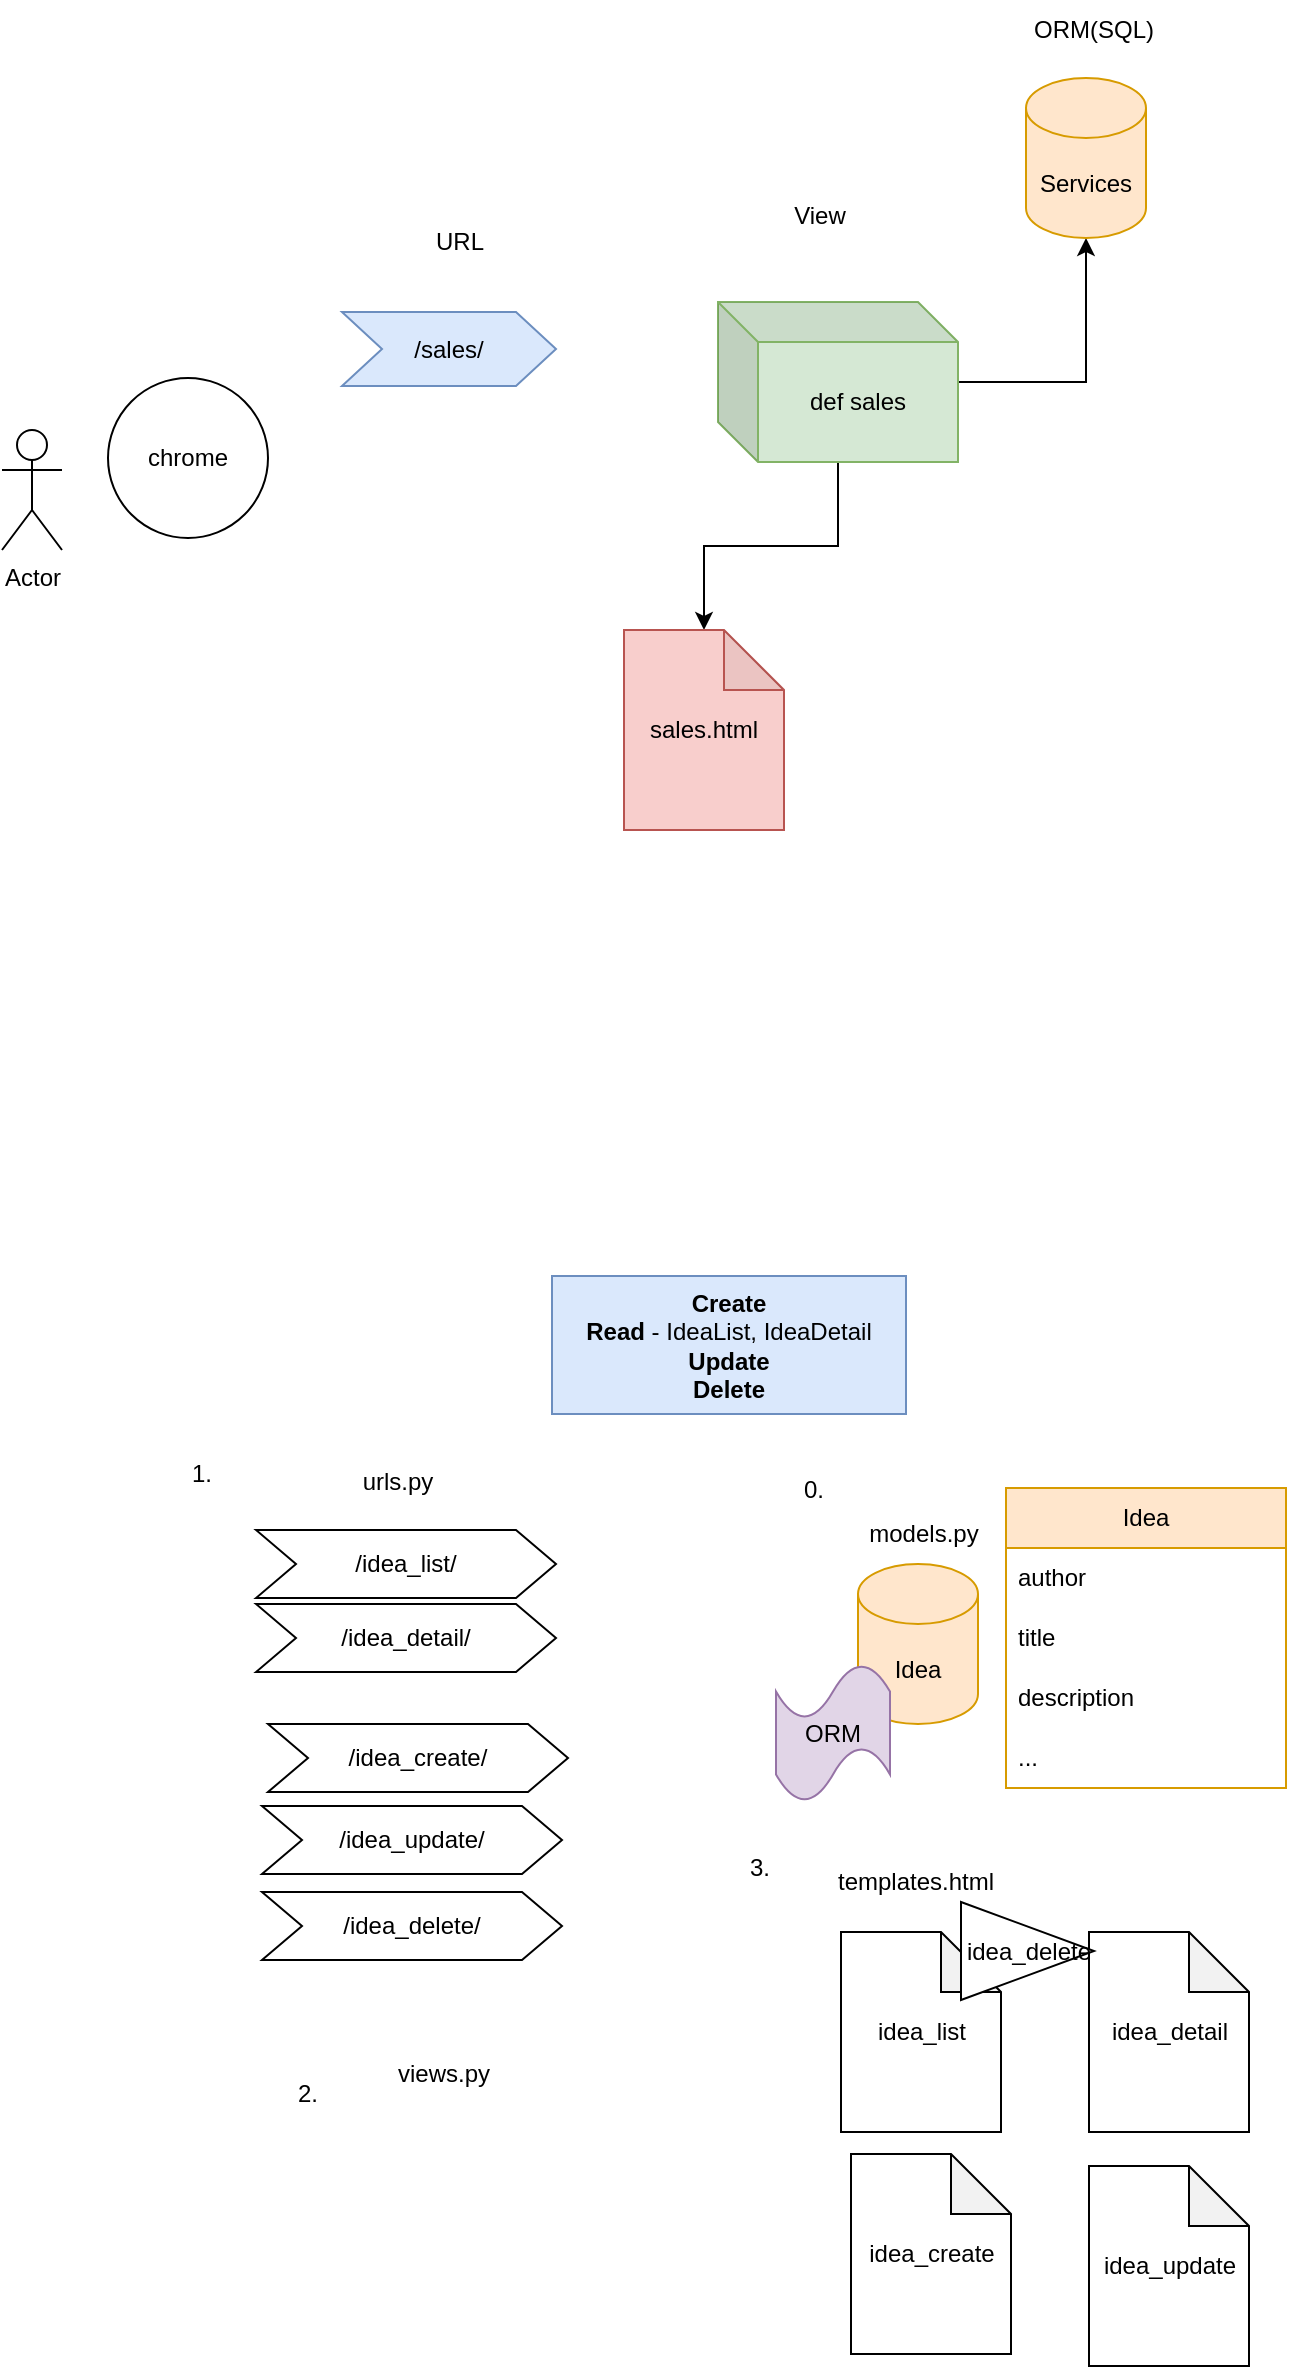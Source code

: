 <mxfile version="22.1.3" type="device">
  <diagram name="Page-1" id="FhVqyLNNMotR_UKM4Bwt">
    <mxGraphModel dx="625" dy="345" grid="0" gridSize="10" guides="1" tooltips="1" connect="1" arrows="1" fold="1" page="0" pageScale="1" pageWidth="850" pageHeight="1100" math="0" shadow="0">
      <root>
        <mxCell id="0" />
        <mxCell id="1" parent="0" />
        <mxCell id="BxB_oSbhjdNwd_H4GFx3-1" value="Actor" style="shape=umlActor;verticalLabelPosition=bottom;verticalAlign=top;html=1;outlineConnect=0;" parent="1" vertex="1">
          <mxGeometry x="197" y="398" width="30" height="60" as="geometry" />
        </mxCell>
        <mxCell id="BxB_oSbhjdNwd_H4GFx3-2" value="chrome" style="ellipse;whiteSpace=wrap;html=1;aspect=fixed;" parent="1" vertex="1">
          <mxGeometry x="250" y="372" width="80" height="80" as="geometry" />
        </mxCell>
        <mxCell id="BxB_oSbhjdNwd_H4GFx3-3" value="/sales/" style="shape=step;perimeter=stepPerimeter;whiteSpace=wrap;html=1;fixedSize=1;fillColor=#dae8fc;strokeColor=#6c8ebf;" parent="1" vertex="1">
          <mxGeometry x="367" y="339" width="107" height="37" as="geometry" />
        </mxCell>
        <mxCell id="BxB_oSbhjdNwd_H4GFx3-4" value="URL" style="text;html=1;strokeColor=none;fillColor=none;align=center;verticalAlign=middle;whiteSpace=wrap;rounded=0;" parent="1" vertex="1">
          <mxGeometry x="396" y="289" width="60" height="30" as="geometry" />
        </mxCell>
        <mxCell id="BxB_oSbhjdNwd_H4GFx3-8" style="edgeStyle=orthogonalEdgeStyle;rounded=0;orthogonalLoop=1;jettySize=auto;html=1;" parent="1" source="BxB_oSbhjdNwd_H4GFx3-5" target="BxB_oSbhjdNwd_H4GFx3-7" edge="1">
          <mxGeometry relative="1" as="geometry" />
        </mxCell>
        <mxCell id="BxB_oSbhjdNwd_H4GFx3-11" style="edgeStyle=orthogonalEdgeStyle;rounded=0;orthogonalLoop=1;jettySize=auto;html=1;" parent="1" source="BxB_oSbhjdNwd_H4GFx3-5" target="BxB_oSbhjdNwd_H4GFx3-10" edge="1">
          <mxGeometry relative="1" as="geometry" />
        </mxCell>
        <mxCell id="BxB_oSbhjdNwd_H4GFx3-5" value="def sales" style="shape=cube;whiteSpace=wrap;html=1;boundedLbl=1;backgroundOutline=1;darkOpacity=0.05;darkOpacity2=0.1;fillColor=#d5e8d4;strokeColor=#82b366;" parent="1" vertex="1">
          <mxGeometry x="555" y="334" width="120" height="80" as="geometry" />
        </mxCell>
        <mxCell id="BxB_oSbhjdNwd_H4GFx3-6" value="View" style="text;html=1;strokeColor=none;fillColor=none;align=center;verticalAlign=middle;whiteSpace=wrap;rounded=0;" parent="1" vertex="1">
          <mxGeometry x="576" y="276" width="60" height="30" as="geometry" />
        </mxCell>
        <mxCell id="BxB_oSbhjdNwd_H4GFx3-7" value="Services" style="shape=cylinder3;whiteSpace=wrap;html=1;boundedLbl=1;backgroundOutline=1;size=15;fillColor=#ffe6cc;strokeColor=#d79b00;" parent="1" vertex="1">
          <mxGeometry x="709" y="222" width="60" height="80" as="geometry" />
        </mxCell>
        <mxCell id="BxB_oSbhjdNwd_H4GFx3-9" value="ORM(SQL)" style="text;html=1;strokeColor=none;fillColor=none;align=center;verticalAlign=middle;whiteSpace=wrap;rounded=0;" parent="1" vertex="1">
          <mxGeometry x="713" y="183" width="60" height="30" as="geometry" />
        </mxCell>
        <mxCell id="BxB_oSbhjdNwd_H4GFx3-10" value="sales.html" style="shape=note;whiteSpace=wrap;html=1;backgroundOutline=1;darkOpacity=0.05;fillColor=#f8cecc;strokeColor=#b85450;" parent="1" vertex="1">
          <mxGeometry x="508" y="498" width="80" height="100" as="geometry" />
        </mxCell>
        <mxCell id="Dxh6uQONWECwrhy9t8mU-1" value="Idea" style="shape=cylinder3;whiteSpace=wrap;html=1;boundedLbl=1;backgroundOutline=1;size=15;fillColor=#ffe6cc;strokeColor=#d79b00;" vertex="1" parent="1">
          <mxGeometry x="625" y="965" width="60" height="80" as="geometry" />
        </mxCell>
        <mxCell id="Dxh6uQONWECwrhy9t8mU-2" value="&lt;b&gt;Create&lt;/b&gt;&lt;br&gt;&lt;b&gt;Read&lt;/b&gt; - IdeaList, IdeaDetail&lt;br&gt;&lt;b&gt;Update&lt;/b&gt;&lt;br&gt;&lt;b&gt;Delete&lt;/b&gt;" style="text;html=1;strokeColor=#6c8ebf;fillColor=#dae8fc;align=center;verticalAlign=middle;whiteSpace=wrap;rounded=0;" vertex="1" parent="1">
          <mxGeometry x="472" y="821" width="177" height="69" as="geometry" />
        </mxCell>
        <mxCell id="Dxh6uQONWECwrhy9t8mU-3" value="models.py" style="text;html=1;strokeColor=none;fillColor=none;align=center;verticalAlign=middle;whiteSpace=wrap;rounded=0;" vertex="1" parent="1">
          <mxGeometry x="628" y="935" width="60" height="30" as="geometry" />
        </mxCell>
        <mxCell id="Dxh6uQONWECwrhy9t8mU-4" value="Idea" style="swimlane;fontStyle=0;childLayout=stackLayout;horizontal=1;startSize=30;horizontalStack=0;resizeParent=1;resizeParentMax=0;resizeLast=0;collapsible=1;marginBottom=0;whiteSpace=wrap;html=1;fillColor=#ffe6cc;strokeColor=#d79b00;" vertex="1" parent="1">
          <mxGeometry x="699" y="927" width="140" height="150" as="geometry" />
        </mxCell>
        <mxCell id="Dxh6uQONWECwrhy9t8mU-5" value="author" style="text;strokeColor=none;fillColor=none;align=left;verticalAlign=middle;spacingLeft=4;spacingRight=4;overflow=hidden;points=[[0,0.5],[1,0.5]];portConstraint=eastwest;rotatable=0;whiteSpace=wrap;html=1;" vertex="1" parent="Dxh6uQONWECwrhy9t8mU-4">
          <mxGeometry y="30" width="140" height="30" as="geometry" />
        </mxCell>
        <mxCell id="Dxh6uQONWECwrhy9t8mU-6" value="title" style="text;strokeColor=none;fillColor=none;align=left;verticalAlign=middle;spacingLeft=4;spacingRight=4;overflow=hidden;points=[[0,0.5],[1,0.5]];portConstraint=eastwest;rotatable=0;whiteSpace=wrap;html=1;" vertex="1" parent="Dxh6uQONWECwrhy9t8mU-4">
          <mxGeometry y="60" width="140" height="30" as="geometry" />
        </mxCell>
        <mxCell id="Dxh6uQONWECwrhy9t8mU-7" value="description" style="text;strokeColor=none;fillColor=none;align=left;verticalAlign=middle;spacingLeft=4;spacingRight=4;overflow=hidden;points=[[0,0.5],[1,0.5]];portConstraint=eastwest;rotatable=0;whiteSpace=wrap;html=1;" vertex="1" parent="Dxh6uQONWECwrhy9t8mU-4">
          <mxGeometry y="90" width="140" height="30" as="geometry" />
        </mxCell>
        <mxCell id="Dxh6uQONWECwrhy9t8mU-8" value="..." style="text;strokeColor=none;fillColor=none;align=left;verticalAlign=middle;spacingLeft=4;spacingRight=4;overflow=hidden;points=[[0,0.5],[1,0.5]];portConstraint=eastwest;rotatable=0;whiteSpace=wrap;html=1;" vertex="1" parent="Dxh6uQONWECwrhy9t8mU-4">
          <mxGeometry y="120" width="140" height="30" as="geometry" />
        </mxCell>
        <mxCell id="Dxh6uQONWECwrhy9t8mU-9" value="/idea_list/" style="shape=step;perimeter=stepPerimeter;whiteSpace=wrap;html=1;fixedSize=1;" vertex="1" parent="1">
          <mxGeometry x="324" y="948" width="150" height="34" as="geometry" />
        </mxCell>
        <mxCell id="Dxh6uQONWECwrhy9t8mU-10" value="urls.py" style="text;html=1;strokeColor=none;fillColor=none;align=center;verticalAlign=middle;whiteSpace=wrap;rounded=0;" vertex="1" parent="1">
          <mxGeometry x="365" y="909" width="60" height="30" as="geometry" />
        </mxCell>
        <mxCell id="Dxh6uQONWECwrhy9t8mU-11" value="/idea_detail/" style="shape=step;perimeter=stepPerimeter;whiteSpace=wrap;html=1;fixedSize=1;" vertex="1" parent="1">
          <mxGeometry x="324" y="985" width="150" height="34" as="geometry" />
        </mxCell>
        <mxCell id="Dxh6uQONWECwrhy9t8mU-12" value="/idea_update/" style="shape=step;perimeter=stepPerimeter;whiteSpace=wrap;html=1;fixedSize=1;" vertex="1" parent="1">
          <mxGeometry x="327" y="1086" width="150" height="34" as="geometry" />
        </mxCell>
        <mxCell id="Dxh6uQONWECwrhy9t8mU-13" value="/idea_delete/" style="shape=step;perimeter=stepPerimeter;whiteSpace=wrap;html=1;fixedSize=1;" vertex="1" parent="1">
          <mxGeometry x="327" y="1129" width="150" height="34" as="geometry" />
        </mxCell>
        <mxCell id="Dxh6uQONWECwrhy9t8mU-14" value="/idea_create/" style="shape=step;perimeter=stepPerimeter;whiteSpace=wrap;html=1;fixedSize=1;" vertex="1" parent="1">
          <mxGeometry x="330" y="1045" width="150" height="34" as="geometry" />
        </mxCell>
        <mxCell id="Dxh6uQONWECwrhy9t8mU-15" value="0." style="text;html=1;strokeColor=none;fillColor=none;align=center;verticalAlign=middle;whiteSpace=wrap;rounded=0;" vertex="1" parent="1">
          <mxGeometry x="573" y="913" width="60" height="30" as="geometry" />
        </mxCell>
        <mxCell id="Dxh6uQONWECwrhy9t8mU-16" value="1." style="text;html=1;strokeColor=none;fillColor=none;align=center;verticalAlign=middle;whiteSpace=wrap;rounded=0;" vertex="1" parent="1">
          <mxGeometry x="267" y="905" width="60" height="30" as="geometry" />
        </mxCell>
        <mxCell id="Dxh6uQONWECwrhy9t8mU-17" value="templates.html" style="text;html=1;strokeColor=none;fillColor=none;align=center;verticalAlign=middle;whiteSpace=wrap;rounded=0;" vertex="1" parent="1">
          <mxGeometry x="599" y="1108" width="109.5" height="32" as="geometry" />
        </mxCell>
        <mxCell id="Dxh6uQONWECwrhy9t8mU-23" value="idea_list" style="shape=note;whiteSpace=wrap;html=1;backgroundOutline=1;darkOpacity=0.05;" vertex="1" parent="1">
          <mxGeometry x="616.5" y="1149" width="80" height="100" as="geometry" />
        </mxCell>
        <mxCell id="Dxh6uQONWECwrhy9t8mU-24" value="idea_detail" style="shape=note;whiteSpace=wrap;html=1;backgroundOutline=1;darkOpacity=0.05;" vertex="1" parent="1">
          <mxGeometry x="740.5" y="1149" width="80" height="100" as="geometry" />
        </mxCell>
        <mxCell id="Dxh6uQONWECwrhy9t8mU-25" value="idea_create" style="shape=note;whiteSpace=wrap;html=1;backgroundOutline=1;darkOpacity=0.05;" vertex="1" parent="1">
          <mxGeometry x="621.5" y="1260" width="80" height="100" as="geometry" />
        </mxCell>
        <mxCell id="Dxh6uQONWECwrhy9t8mU-26" value="idea_update" style="shape=note;whiteSpace=wrap;html=1;backgroundOutline=1;darkOpacity=0.05;" vertex="1" parent="1">
          <mxGeometry x="740.5" y="1266" width="80" height="100" as="geometry" />
        </mxCell>
        <mxCell id="Dxh6uQONWECwrhy9t8mU-27" value="idea_delete" style="triangle;whiteSpace=wrap;html=1;" vertex="1" parent="1">
          <mxGeometry x="676.5" y="1134" width="66.5" height="49" as="geometry" />
        </mxCell>
        <mxCell id="Dxh6uQONWECwrhy9t8mU-28" value="3." style="text;html=1;strokeColor=none;fillColor=none;align=center;verticalAlign=middle;whiteSpace=wrap;rounded=0;" vertex="1" parent="1">
          <mxGeometry x="546" y="1102" width="60" height="30" as="geometry" />
        </mxCell>
        <mxCell id="Dxh6uQONWECwrhy9t8mU-29" value="2." style="text;html=1;strokeColor=none;fillColor=none;align=center;verticalAlign=middle;whiteSpace=wrap;rounded=0;" vertex="1" parent="1">
          <mxGeometry x="320" y="1215" width="60" height="30" as="geometry" />
        </mxCell>
        <mxCell id="Dxh6uQONWECwrhy9t8mU-30" value="views.py" style="text;html=1;strokeColor=none;fillColor=none;align=center;verticalAlign=middle;whiteSpace=wrap;rounded=0;" vertex="1" parent="1">
          <mxGeometry x="388" y="1205" width="60" height="30" as="geometry" />
        </mxCell>
        <mxCell id="Dxh6uQONWECwrhy9t8mU-31" value="ORM" style="shape=tape;whiteSpace=wrap;html=1;fillColor=#e1d5e7;strokeColor=#9673a6;" vertex="1" parent="1">
          <mxGeometry x="584" y="1015" width="57" height="69" as="geometry" />
        </mxCell>
      </root>
    </mxGraphModel>
  </diagram>
</mxfile>
